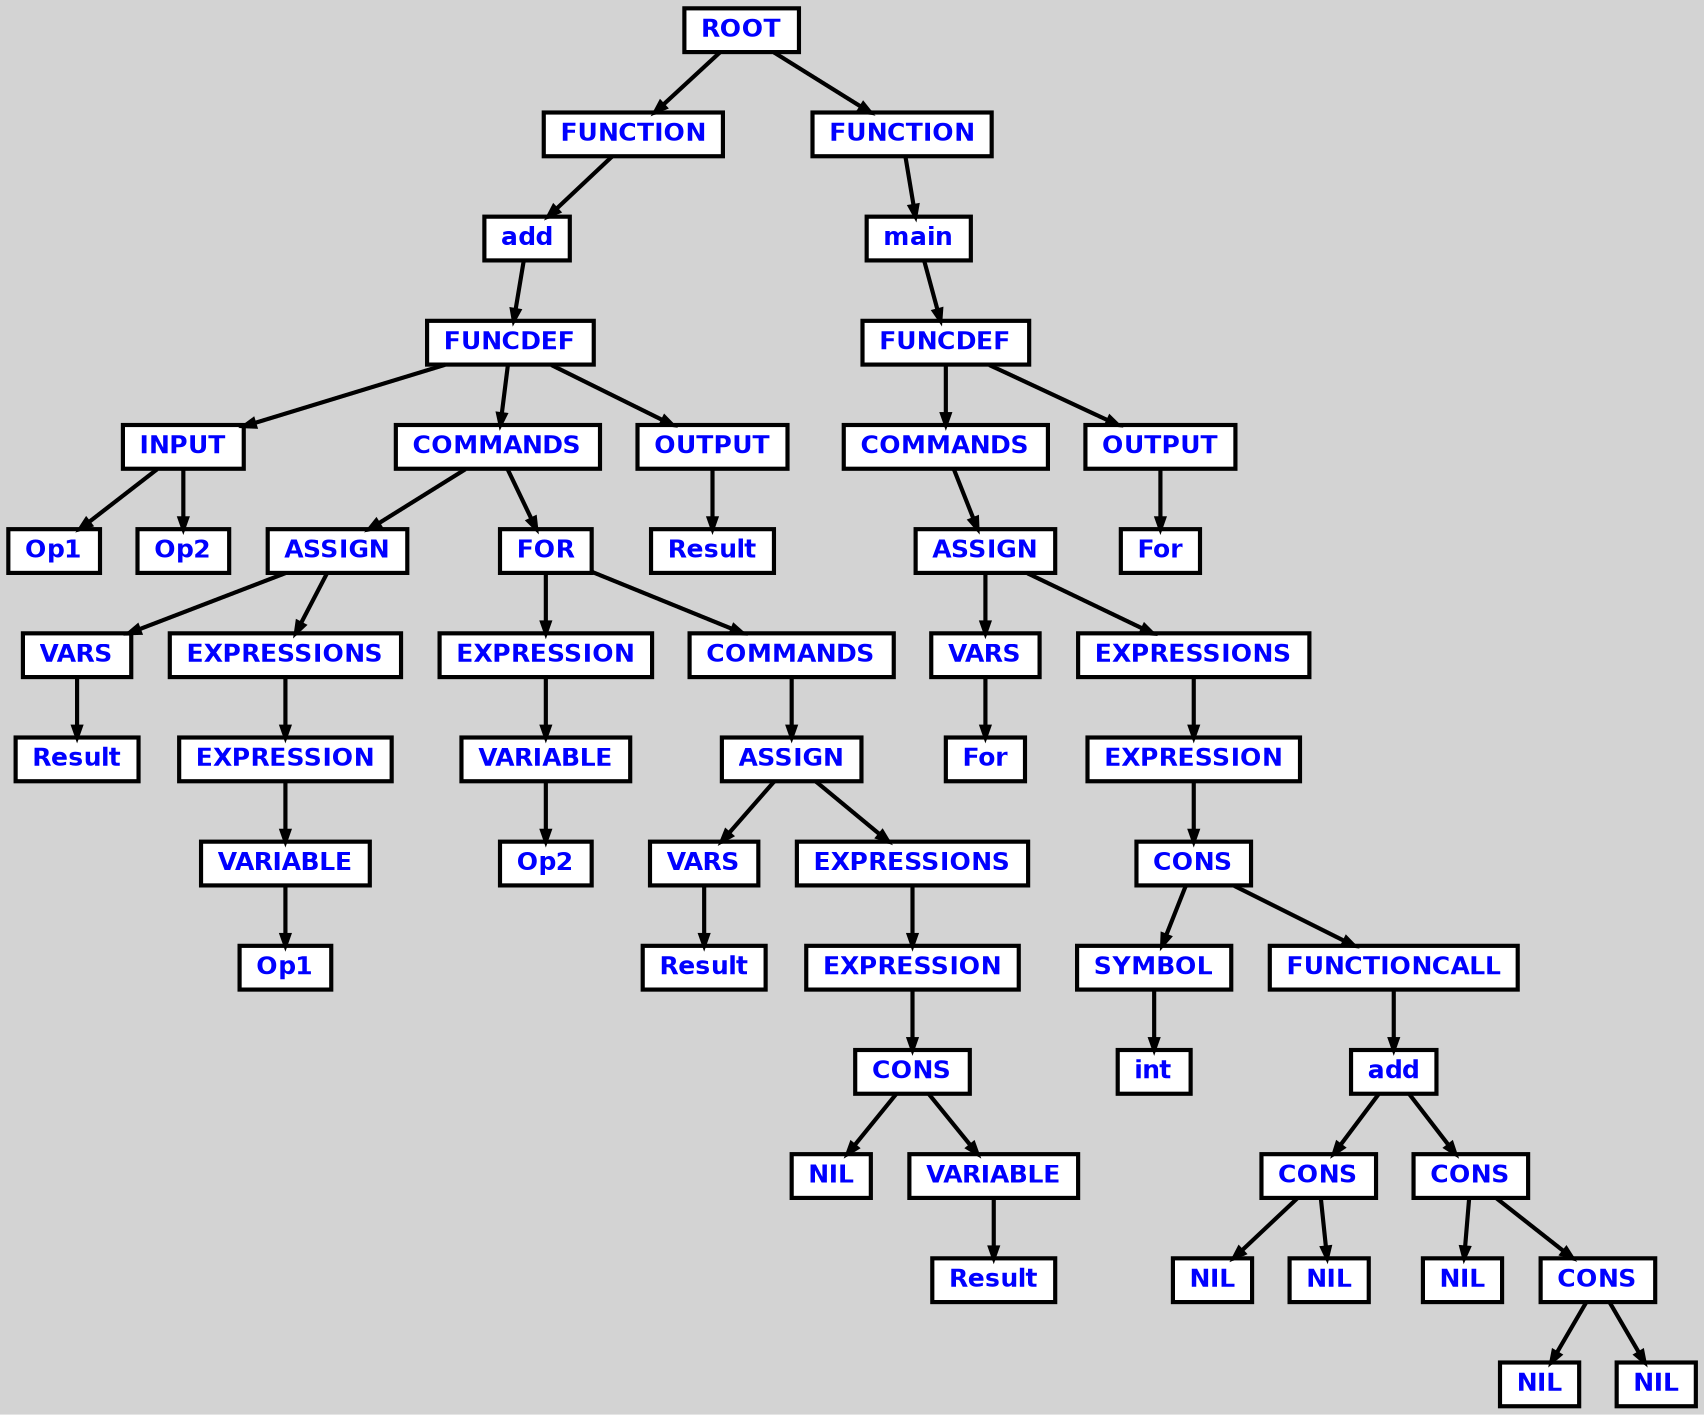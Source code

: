 digraph {

	ordering=out;
	ranksep=.4;
	bgcolor="lightgrey"; node [shape=box, fixedsize=false, fontsize=12, fontname="Helvetica-bold", fontcolor="blue"
		width=.25, height=.25, color="black", fillcolor="white", style="filled, solid, bold"];
	edge [arrowsize=.5, color="black", style="bold"]

  n0 [label="ROOT"];
  n1 [label="FUNCTION"];
  n1 [label="FUNCTION"];
  n2 [label="add"];
  n2 [label="add"];
  n3 [label="FUNCDEF"];
  n3 [label="FUNCDEF"];
  n4 [label="INPUT"];
  n4 [label="INPUT"];
  n5 [label="Op1"];
  n6 [label="Op2"];
  n7 [label="COMMANDS"];
  n7 [label="COMMANDS"];
  n8 [label="ASSIGN"];
  n8 [label="ASSIGN"];
  n9 [label="VARS"];
  n9 [label="VARS"];
  n10 [label="Result"];
  n11 [label="EXPRESSIONS"];
  n11 [label="EXPRESSIONS"];
  n12 [label="EXPRESSION"];
  n12 [label="EXPRESSION"];
  n13 [label="VARIABLE"];
  n13 [label="VARIABLE"];
  n14 [label="Op1"];
  n15 [label="FOR"];
  n15 [label="FOR"];
  n16 [label="EXPRESSION"];
  n16 [label="EXPRESSION"];
  n17 [label="VARIABLE"];
  n17 [label="VARIABLE"];
  n18 [label="Op2"];
  n19 [label="COMMANDS"];
  n19 [label="COMMANDS"];
  n20 [label="ASSIGN"];
  n20 [label="ASSIGN"];
  n21 [label="VARS"];
  n21 [label="VARS"];
  n22 [label="Result"];
  n23 [label="EXPRESSIONS"];
  n23 [label="EXPRESSIONS"];
  n24 [label="EXPRESSION"];
  n24 [label="EXPRESSION"];
  n25 [label="CONS"];
  n25 [label="CONS"];
  n26 [label="NIL"];
  n27 [label="VARIABLE"];
  n27 [label="VARIABLE"];
  n28 [label="Result"];
  n29 [label="OUTPUT"];
  n29 [label="OUTPUT"];
  n30 [label="Result"];
  n31 [label="FUNCTION"];
  n31 [label="FUNCTION"];
  n32 [label="main"];
  n32 [label="main"];
  n33 [label="FUNCDEF"];
  n33 [label="FUNCDEF"];
  n34 [label="COMMANDS"];
  n34 [label="COMMANDS"];
  n35 [label="ASSIGN"];
  n35 [label="ASSIGN"];
  n36 [label="VARS"];
  n36 [label="VARS"];
  n37 [label="For"];
  n38 [label="EXPRESSIONS"];
  n38 [label="EXPRESSIONS"];
  n39 [label="EXPRESSION"];
  n39 [label="EXPRESSION"];
  n40 [label="CONS"];
  n40 [label="CONS"];
  n41 [label="SYMBOL"];
  n41 [label="SYMBOL"];
  n42 [label="int"];
  n43 [label="FUNCTIONCALL"];
  n43 [label="FUNCTIONCALL"];
  n44 [label="add"];
  n44 [label="add"];
  n45 [label="CONS"];
  n45 [label="CONS"];
  n46 [label="NIL"];
  n47 [label="NIL"];
  n48 [label="CONS"];
  n48 [label="CONS"];
  n49 [label="NIL"];
  n50 [label="CONS"];
  n50 [label="CONS"];
  n51 [label="NIL"];
  n52 [label="NIL"];
  n53 [label="OUTPUT"];
  n53 [label="OUTPUT"];
  n54 [label="For"];

  n0 -> n1 // "ROOT" -> "FUNCTION"
  n1 -> n2 // "FUNCTION" -> "add"
  n2 -> n3 // "add" -> "FUNCDEF"
  n3 -> n4 // "FUNCDEF" -> "INPUT"
  n4 -> n5 // "INPUT" -> "Op1"
  n4 -> n6 // "INPUT" -> "Op2"
  n3 -> n7 // "FUNCDEF" -> "COMMANDS"
  n7 -> n8 // "COMMANDS" -> "ASSIGN"
  n8 -> n9 // "ASSIGN" -> "VARS"
  n9 -> n10 // "VARS" -> "Result"
  n8 -> n11 // "ASSIGN" -> "EXPRESSIONS"
  n11 -> n12 // "EXPRESSIONS" -> "EXPRESSION"
  n12 -> n13 // "EXPRESSION" -> "VARIABLE"
  n13 -> n14 // "VARIABLE" -> "Op1"
  n7 -> n15 // "COMMANDS" -> "FOR"
  n15 -> n16 // "FOR" -> "EXPRESSION"
  n16 -> n17 // "EXPRESSION" -> "VARIABLE"
  n17 -> n18 // "VARIABLE" -> "Op2"
  n15 -> n19 // "FOR" -> "COMMANDS"
  n19 -> n20 // "COMMANDS" -> "ASSIGN"
  n20 -> n21 // "ASSIGN" -> "VARS"
  n21 -> n22 // "VARS" -> "Result"
  n20 -> n23 // "ASSIGN" -> "EXPRESSIONS"
  n23 -> n24 // "EXPRESSIONS" -> "EXPRESSION"
  n24 -> n25 // "EXPRESSION" -> "CONS"
  n25 -> n26 // "CONS" -> "NIL"
  n25 -> n27 // "CONS" -> "VARIABLE"
  n27 -> n28 // "VARIABLE" -> "Result"
  n3 -> n29 // "FUNCDEF" -> "OUTPUT"
  n29 -> n30 // "OUTPUT" -> "Result"
  n0 -> n31 // "ROOT" -> "FUNCTION"
  n31 -> n32 // "FUNCTION" -> "main"
  n32 -> n33 // "main" -> "FUNCDEF"
  n33 -> n34 // "FUNCDEF" -> "COMMANDS"
  n34 -> n35 // "COMMANDS" -> "ASSIGN"
  n35 -> n36 // "ASSIGN" -> "VARS"
  n36 -> n37 // "VARS" -> "For"
  n35 -> n38 // "ASSIGN" -> "EXPRESSIONS"
  n38 -> n39 // "EXPRESSIONS" -> "EXPRESSION"
  n39 -> n40 // "EXPRESSION" -> "CONS"
  n40 -> n41 // "CONS" -> "SYMBOL"
  n41 -> n42 // "SYMBOL" -> "int"
  n40 -> n43 // "CONS" -> "FUNCTIONCALL"
  n43 -> n44 // "FUNCTIONCALL" -> "add"
  n44 -> n45 // "add" -> "CONS"
  n45 -> n46 // "CONS" -> "NIL"
  n45 -> n47 // "CONS" -> "NIL"
  n44 -> n48 // "add" -> "CONS"
  n48 -> n49 // "CONS" -> "NIL"
  n48 -> n50 // "CONS" -> "CONS"
  n50 -> n51 // "CONS" -> "NIL"
  n50 -> n52 // "CONS" -> "NIL"
  n33 -> n53 // "FUNCDEF" -> "OUTPUT"
  n53 -> n54 // "OUTPUT" -> "For"

}
